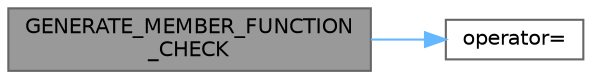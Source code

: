 digraph "GENERATE_MEMBER_FUNCTION_CHECK"
{
 // INTERACTIVE_SVG=YES
 // LATEX_PDF_SIZE
  bgcolor="transparent";
  edge [fontname=Helvetica,fontsize=10,labelfontname=Helvetica,labelfontsize=10];
  node [fontname=Helvetica,fontsize=10,shape=box,height=0.2,width=0.4];
  rankdir="LR";
  Node1 [id="Node000001",label="GENERATE_MEMBER_FUNCTION\l_CHECK",height=0.2,width=0.4,color="gray40", fillcolor="grey60", style="filled", fontcolor="black",tooltip="Used to pass in temporary pointers to NetBitWriter which we absolutely need to avoid copying by accid..."];
  Node1 -> Node2 [id="edge1_Node000001_Node000002",color="steelblue1",style="solid",tooltip=" "];
  Node2 [id="Node000002",label="operator=",height=0.2,width=0.4,color="grey40", fillcolor="white", style="filled",URL="$d8/d62/AnimNode__Inertialization_8h.html#a7d4766029836c503d7e211b4120796a1",tooltip=" "];
}
